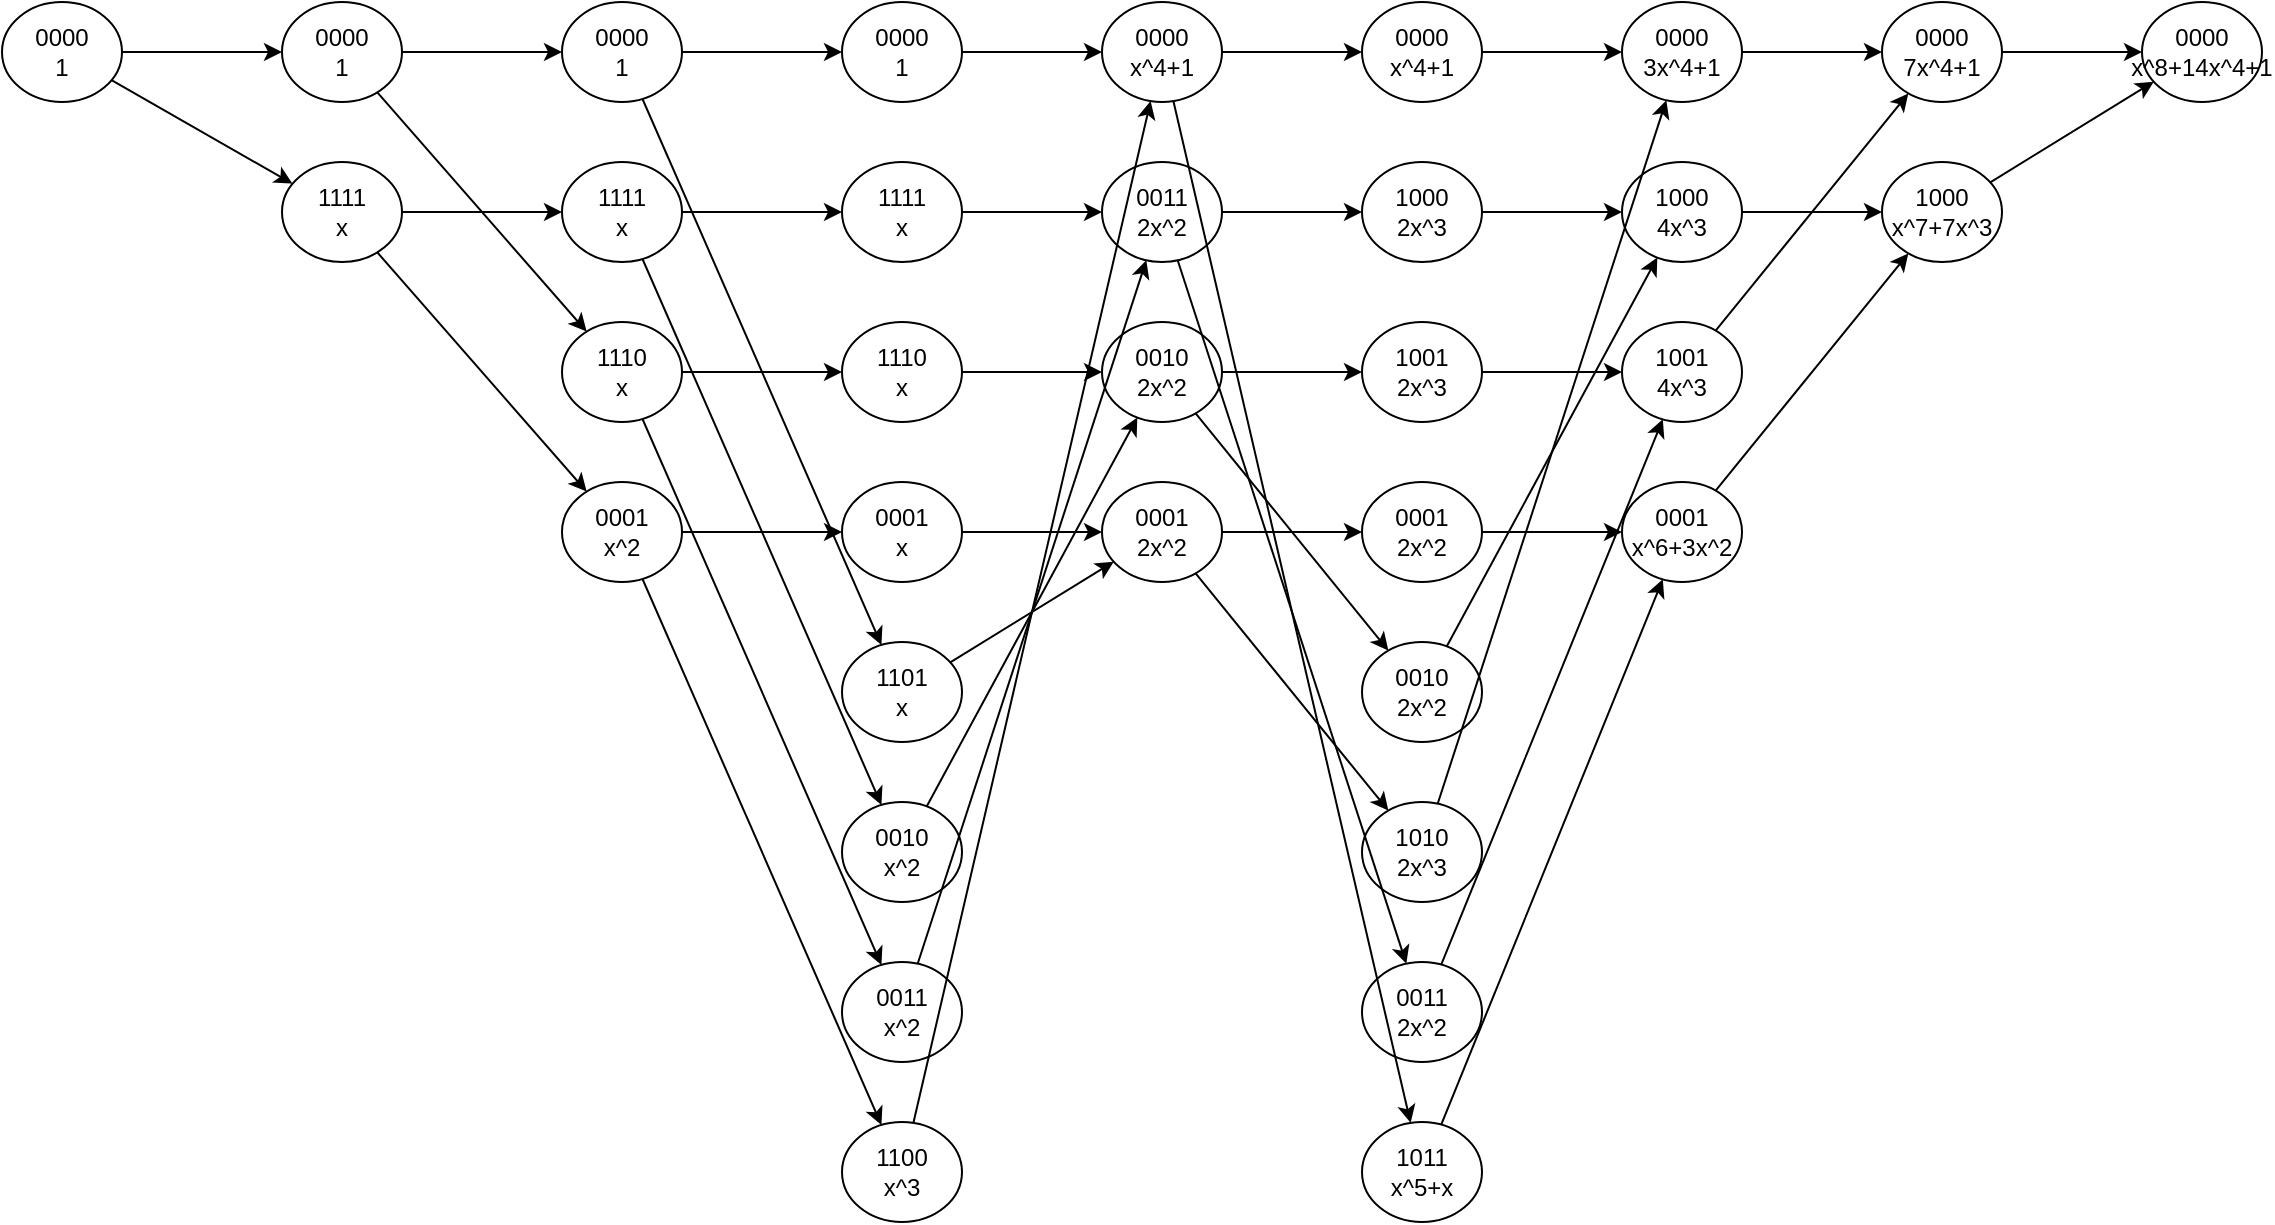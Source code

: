 <mxfile version="15.2.9" type="google"><diagram id="wNNmTDNc2h_-9t3wlSXn" name="Page-1"><mxGraphModel dx="1483" dy="781" grid="1" gridSize="10" guides="1" tooltips="1" connect="1" arrows="1" fold="1" page="1" pageScale="1" pageWidth="827" pageHeight="1169" math="0" shadow="0"><root><mxCell id="0"/><mxCell id="1" parent="0"/><mxCell id="69ZUlT30pJwJO8t4v9pm-4" value="" style="edgeStyle=orthogonalEdgeStyle;rounded=0;orthogonalLoop=1;jettySize=auto;html=1;" edge="1" parent="1" source="69ZUlT30pJwJO8t4v9pm-1" target="69ZUlT30pJwJO8t4v9pm-3"><mxGeometry relative="1" as="geometry"/></mxCell><mxCell id="69ZUlT30pJwJO8t4v9pm-10" value="" style="rounded=0;orthogonalLoop=1;jettySize=auto;html=1;" edge="1" parent="1" source="69ZUlT30pJwJO8t4v9pm-1" target="69ZUlT30pJwJO8t4v9pm-9"><mxGeometry relative="1" as="geometry"/></mxCell><mxCell id="69ZUlT30pJwJO8t4v9pm-1" value="0000&lt;br&gt;1" style="ellipse;whiteSpace=wrap;html=1;" vertex="1" parent="1"><mxGeometry x="30" y="100" width="60" height="50" as="geometry"/></mxCell><mxCell id="69ZUlT30pJwJO8t4v9pm-6" value="" style="edgeStyle=orthogonalEdgeStyle;rounded=0;orthogonalLoop=1;jettySize=auto;html=1;" edge="1" parent="1" source="69ZUlT30pJwJO8t4v9pm-3" target="69ZUlT30pJwJO8t4v9pm-5"><mxGeometry relative="1" as="geometry"/></mxCell><mxCell id="69ZUlT30pJwJO8t4v9pm-3" value="0000&lt;br&gt;1" style="ellipse;whiteSpace=wrap;html=1;" vertex="1" parent="1"><mxGeometry x="170" y="100" width="60" height="50" as="geometry"/></mxCell><mxCell id="69ZUlT30pJwJO8t4v9pm-8" value="" style="edgeStyle=orthogonalEdgeStyle;rounded=0;orthogonalLoop=1;jettySize=auto;html=1;" edge="1" parent="1" source="69ZUlT30pJwJO8t4v9pm-5" target="69ZUlT30pJwJO8t4v9pm-7"><mxGeometry relative="1" as="geometry"/></mxCell><mxCell id="69ZUlT30pJwJO8t4v9pm-5" value="0000&lt;br&gt;1" style="ellipse;whiteSpace=wrap;html=1;" vertex="1" parent="1"><mxGeometry x="310" y="100" width="60" height="50" as="geometry"/></mxCell><mxCell id="69ZUlT30pJwJO8t4v9pm-7" value="0000&lt;br&gt;1" style="ellipse;whiteSpace=wrap;html=1;" vertex="1" parent="1"><mxGeometry x="450" y="100" width="60" height="50" as="geometry"/></mxCell><mxCell id="69ZUlT30pJwJO8t4v9pm-12" value="" style="edgeStyle=none;rounded=0;orthogonalLoop=1;jettySize=auto;html=1;" edge="1" parent="1" source="69ZUlT30pJwJO8t4v9pm-9" target="69ZUlT30pJwJO8t4v9pm-11"><mxGeometry relative="1" as="geometry"/></mxCell><mxCell id="69ZUlT30pJwJO8t4v9pm-16" value="" style="edgeStyle=none;rounded=0;orthogonalLoop=1;jettySize=auto;html=1;" edge="1" parent="1" source="69ZUlT30pJwJO8t4v9pm-9" target="69ZUlT30pJwJO8t4v9pm-15"><mxGeometry relative="1" as="geometry"/></mxCell><mxCell id="69ZUlT30pJwJO8t4v9pm-9" value="1111&lt;br&gt;x" style="ellipse;whiteSpace=wrap;html=1;" vertex="1" parent="1"><mxGeometry x="170" y="180" width="60" height="50" as="geometry"/></mxCell><mxCell id="69ZUlT30pJwJO8t4v9pm-14" value="" style="edgeStyle=none;rounded=0;orthogonalLoop=1;jettySize=auto;html=1;" edge="1" parent="1" source="69ZUlT30pJwJO8t4v9pm-11" target="69ZUlT30pJwJO8t4v9pm-13"><mxGeometry relative="1" as="geometry"/></mxCell><mxCell id="69ZUlT30pJwJO8t4v9pm-11" value="1111&lt;br&gt;x" style="ellipse;whiteSpace=wrap;html=1;" vertex="1" parent="1"><mxGeometry x="310" y="180" width="60" height="50" as="geometry"/></mxCell><mxCell id="69ZUlT30pJwJO8t4v9pm-13" value="1111&lt;br&gt;x" style="ellipse;whiteSpace=wrap;html=1;" vertex="1" parent="1"><mxGeometry x="450" y="180" width="60" height="50" as="geometry"/></mxCell><mxCell id="69ZUlT30pJwJO8t4v9pm-15" value="0001&lt;br&gt;x^2" style="ellipse;whiteSpace=wrap;html=1;" vertex="1" parent="1"><mxGeometry x="310" y="340" width="60" height="50" as="geometry"/></mxCell><mxCell id="69ZUlT30pJwJO8t4v9pm-17" value="1110&lt;br&gt;x" style="ellipse;whiteSpace=wrap;html=1;" vertex="1" parent="1"><mxGeometry x="310" y="260" width="60" height="50" as="geometry"/></mxCell><mxCell id="69ZUlT30pJwJO8t4v9pm-19" value="" style="endArrow=classic;html=1;" edge="1" parent="1" source="69ZUlT30pJwJO8t4v9pm-3" target="69ZUlT30pJwJO8t4v9pm-17"><mxGeometry width="50" height="50" relative="1" as="geometry"><mxPoint x="390" y="310" as="sourcePoint"/><mxPoint x="440" y="260" as="targetPoint"/></mxGeometry></mxCell><mxCell id="69ZUlT30pJwJO8t4v9pm-20" value="0001&lt;br&gt;x" style="ellipse;whiteSpace=wrap;html=1;" vertex="1" parent="1"><mxGeometry x="450" y="340" width="60" height="50" as="geometry"/></mxCell><mxCell id="69ZUlT30pJwJO8t4v9pm-21" value="1110&lt;br&gt;x" style="ellipse;whiteSpace=wrap;html=1;" vertex="1" parent="1"><mxGeometry x="450" y="260" width="60" height="50" as="geometry"/></mxCell><mxCell id="69ZUlT30pJwJO8t4v9pm-22" value="1101&lt;br&gt;x" style="ellipse;whiteSpace=wrap;html=1;" vertex="1" parent="1"><mxGeometry x="450" y="420" width="60" height="50" as="geometry"/></mxCell><mxCell id="69ZUlT30pJwJO8t4v9pm-23" value="0010&lt;br&gt;x^2" style="ellipse;whiteSpace=wrap;html=1;" vertex="1" parent="1"><mxGeometry x="450" y="500" width="60" height="50" as="geometry"/></mxCell><mxCell id="69ZUlT30pJwJO8t4v9pm-24" value="1100&lt;br&gt;x^3" style="ellipse;whiteSpace=wrap;html=1;" vertex="1" parent="1"><mxGeometry x="450" y="660" width="60" height="50" as="geometry"/></mxCell><mxCell id="69ZUlT30pJwJO8t4v9pm-25" value="0011&lt;br&gt;x^2" style="ellipse;whiteSpace=wrap;html=1;" vertex="1" parent="1"><mxGeometry x="450" y="580" width="60" height="50" as="geometry"/></mxCell><mxCell id="69ZUlT30pJwJO8t4v9pm-27" value="" style="endArrow=classic;html=1;" edge="1" parent="1" source="69ZUlT30pJwJO8t4v9pm-17" target="69ZUlT30pJwJO8t4v9pm-21"><mxGeometry width="50" height="50" relative="1" as="geometry"><mxPoint x="390" y="490" as="sourcePoint"/><mxPoint x="440" y="440" as="targetPoint"/></mxGeometry></mxCell><mxCell id="69ZUlT30pJwJO8t4v9pm-28" value="" style="endArrow=classic;html=1;" edge="1" parent="1" source="69ZUlT30pJwJO8t4v9pm-15" target="69ZUlT30pJwJO8t4v9pm-20"><mxGeometry width="50" height="50" relative="1" as="geometry"><mxPoint x="380" y="295" as="sourcePoint"/><mxPoint x="460" y="295" as="targetPoint"/></mxGeometry></mxCell><mxCell id="69ZUlT30pJwJO8t4v9pm-29" value="" style="endArrow=classic;html=1;" edge="1" parent="1" source="69ZUlT30pJwJO8t4v9pm-5" target="69ZUlT30pJwJO8t4v9pm-22"><mxGeometry width="50" height="50" relative="1" as="geometry"><mxPoint x="380" y="375" as="sourcePoint"/><mxPoint x="460" y="375" as="targetPoint"/></mxGeometry></mxCell><mxCell id="69ZUlT30pJwJO8t4v9pm-30" value="" style="endArrow=classic;html=1;" edge="1" parent="1" source="69ZUlT30pJwJO8t4v9pm-11" target="69ZUlT30pJwJO8t4v9pm-23"><mxGeometry width="50" height="50" relative="1" as="geometry"><mxPoint x="360.241" y="158.498" as="sourcePoint"/><mxPoint x="479.724" y="431.512" as="targetPoint"/></mxGeometry></mxCell><mxCell id="69ZUlT30pJwJO8t4v9pm-31" value="" style="endArrow=classic;html=1;" edge="1" parent="1" source="69ZUlT30pJwJO8t4v9pm-17" target="69ZUlT30pJwJO8t4v9pm-25"><mxGeometry width="50" height="50" relative="1" as="geometry"><mxPoint x="360.241" y="238.498" as="sourcePoint"/><mxPoint x="479.724" y="511.512" as="targetPoint"/></mxGeometry></mxCell><mxCell id="69ZUlT30pJwJO8t4v9pm-32" value="" style="endArrow=classic;html=1;" edge="1" parent="1" source="69ZUlT30pJwJO8t4v9pm-15" target="69ZUlT30pJwJO8t4v9pm-24"><mxGeometry width="50" height="50" relative="1" as="geometry"><mxPoint x="360.241" y="318.498" as="sourcePoint"/><mxPoint x="479.724" y="591.512" as="targetPoint"/></mxGeometry></mxCell><mxCell id="69ZUlT30pJwJO8t4v9pm-33" value="0000&lt;br&gt;x^4+1" style="ellipse;whiteSpace=wrap;html=1;" vertex="1" parent="1"><mxGeometry x="580" y="100" width="60" height="50" as="geometry"/></mxCell><mxCell id="69ZUlT30pJwJO8t4v9pm-35" value="0001&lt;br&gt;2x^2" style="ellipse;whiteSpace=wrap;html=1;" vertex="1" parent="1"><mxGeometry x="580" y="340" width="60" height="50" as="geometry"/></mxCell><mxCell id="69ZUlT30pJwJO8t4v9pm-38" value="0010&lt;br&gt;2x^2" style="ellipse;whiteSpace=wrap;html=1;" vertex="1" parent="1"><mxGeometry x="580" y="260" width="60" height="50" as="geometry"/></mxCell><mxCell id="69ZUlT30pJwJO8t4v9pm-40" value="0011&lt;br&gt;2x^2" style="ellipse;whiteSpace=wrap;html=1;" vertex="1" parent="1"><mxGeometry x="580" y="180" width="60" height="50" as="geometry"/></mxCell><mxCell id="69ZUlT30pJwJO8t4v9pm-41" value="" style="edgeStyle=orthogonalEdgeStyle;rounded=0;orthogonalLoop=1;jettySize=auto;html=1;" edge="1" parent="1" source="69ZUlT30pJwJO8t4v9pm-7" target="69ZUlT30pJwJO8t4v9pm-33"><mxGeometry relative="1" as="geometry"><mxPoint x="380" y="135" as="sourcePoint"/><mxPoint x="460" y="135" as="targetPoint"/></mxGeometry></mxCell><mxCell id="69ZUlT30pJwJO8t4v9pm-46" value="" style="endArrow=classic;html=1;" edge="1" parent="1" source="69ZUlT30pJwJO8t4v9pm-20" target="69ZUlT30pJwJO8t4v9pm-35"><mxGeometry width="50" height="50" relative="1" as="geometry"><mxPoint x="520" y="295" as="sourcePoint"/><mxPoint x="590" y="295" as="targetPoint"/></mxGeometry></mxCell><mxCell id="69ZUlT30pJwJO8t4v9pm-48" value="" style="endArrow=classic;html=1;" edge="1" parent="1" source="69ZUlT30pJwJO8t4v9pm-23" target="69ZUlT30pJwJO8t4v9pm-38"><mxGeometry width="50" height="50" relative="1" as="geometry"><mxPoint x="520" y="455" as="sourcePoint"/><mxPoint x="610" y="510" as="targetPoint"/></mxGeometry></mxCell><mxCell id="69ZUlT30pJwJO8t4v9pm-49" value="" style="endArrow=classic;html=1;" edge="1" parent="1" source="69ZUlT30pJwJO8t4v9pm-25" target="69ZUlT30pJwJO8t4v9pm-40"><mxGeometry width="50" height="50" relative="1" as="geometry"><mxPoint x="520" y="535" as="sourcePoint"/><mxPoint x="590" y="535" as="targetPoint"/></mxGeometry></mxCell><mxCell id="69ZUlT30pJwJO8t4v9pm-51" value="" style="edgeStyle=orthogonalEdgeStyle;rounded=0;orthogonalLoop=1;jettySize=auto;html=1;startArrow=classic;startFill=1;endArrow=none;endFill=0;" edge="1" parent="1" source="69ZUlT30pJwJO8t4v9pm-53" target="69ZUlT30pJwJO8t4v9pm-55"><mxGeometry relative="1" as="geometry"/></mxCell><mxCell id="69ZUlT30pJwJO8t4v9pm-52" value="" style="rounded=0;orthogonalLoop=1;jettySize=auto;html=1;startArrow=classic;startFill=1;endArrow=none;endFill=0;" edge="1" parent="1" source="69ZUlT30pJwJO8t4v9pm-53" target="69ZUlT30pJwJO8t4v9pm-62"><mxGeometry relative="1" as="geometry"/></mxCell><mxCell id="69ZUlT30pJwJO8t4v9pm-53" value="0000&lt;br&gt;x^8+14x^4+1" style="ellipse;whiteSpace=wrap;html=1;" vertex="1" parent="1"><mxGeometry x="1100" y="100" width="60" height="50" as="geometry"/></mxCell><mxCell id="69ZUlT30pJwJO8t4v9pm-54" value="" style="edgeStyle=orthogonalEdgeStyle;rounded=0;orthogonalLoop=1;jettySize=auto;html=1;startArrow=classic;startFill=1;endArrow=none;endFill=0;" edge="1" parent="1" source="69ZUlT30pJwJO8t4v9pm-55" target="69ZUlT30pJwJO8t4v9pm-57"><mxGeometry relative="1" as="geometry"/></mxCell><mxCell id="69ZUlT30pJwJO8t4v9pm-55" value="0000&lt;br&gt;7x^4+1" style="ellipse;whiteSpace=wrap;html=1;" vertex="1" parent="1"><mxGeometry x="970" y="100" width="60" height="50" as="geometry"/></mxCell><mxCell id="69ZUlT30pJwJO8t4v9pm-56" value="" style="edgeStyle=orthogonalEdgeStyle;rounded=0;orthogonalLoop=1;jettySize=auto;html=1;startArrow=classic;startFill=1;endArrow=none;endFill=0;" edge="1" parent="1" source="69ZUlT30pJwJO8t4v9pm-57" target="69ZUlT30pJwJO8t4v9pm-58"><mxGeometry relative="1" as="geometry"/></mxCell><mxCell id="69ZUlT30pJwJO8t4v9pm-57" value="0000&lt;br&gt;3x^4+1" style="ellipse;whiteSpace=wrap;html=1;" vertex="1" parent="1"><mxGeometry x="840" y="100" width="60" height="50" as="geometry"/></mxCell><mxCell id="69ZUlT30pJwJO8t4v9pm-58" value="0000&lt;br&gt;x^4+1" style="ellipse;whiteSpace=wrap;html=1;" vertex="1" parent="1"><mxGeometry x="710" y="100" width="60" height="50" as="geometry"/></mxCell><mxCell id="69ZUlT30pJwJO8t4v9pm-59" value="" style="edgeStyle=none;rounded=0;orthogonalLoop=1;jettySize=auto;html=1;startArrow=classic;startFill=1;endArrow=none;endFill=0;" edge="1" parent="1" source="69ZUlT30pJwJO8t4v9pm-62" target="69ZUlT30pJwJO8t4v9pm-64"><mxGeometry relative="1" as="geometry"/></mxCell><mxCell id="69ZUlT30pJwJO8t4v9pm-60" value="" style="edgeStyle=none;rounded=0;orthogonalLoop=1;jettySize=auto;html=1;startArrow=classic;startFill=1;endArrow=none;endFill=0;" edge="1" parent="1" source="69ZUlT30pJwJO8t4v9pm-62" target="69ZUlT30pJwJO8t4v9pm-66"><mxGeometry relative="1" as="geometry"/></mxCell><mxCell id="69ZUlT30pJwJO8t4v9pm-62" value="1000&lt;br&gt;x^7+7x^3" style="ellipse;whiteSpace=wrap;html=1;" vertex="1" parent="1"><mxGeometry x="970" y="180" width="60" height="50" as="geometry"/></mxCell><mxCell id="69ZUlT30pJwJO8t4v9pm-63" value="" style="edgeStyle=none;rounded=0;orthogonalLoop=1;jettySize=auto;html=1;startArrow=classic;startFill=1;endArrow=none;endFill=0;" edge="1" parent="1" source="69ZUlT30pJwJO8t4v9pm-64" target="69ZUlT30pJwJO8t4v9pm-65"><mxGeometry relative="1" as="geometry"/></mxCell><mxCell id="69ZUlT30pJwJO8t4v9pm-64" value="1000&lt;br&gt;4x^3" style="ellipse;whiteSpace=wrap;html=1;" vertex="1" parent="1"><mxGeometry x="840" y="180" width="60" height="50" as="geometry"/></mxCell><mxCell id="69ZUlT30pJwJO8t4v9pm-65" value="1000&lt;br&gt;2x^3" style="ellipse;whiteSpace=wrap;html=1;" vertex="1" parent="1"><mxGeometry x="710" y="180" width="60" height="50" as="geometry"/></mxCell><mxCell id="69ZUlT30pJwJO8t4v9pm-66" value="0001&lt;br&gt;x^6+3x^2" style="ellipse;whiteSpace=wrap;html=1;" vertex="1" parent="1"><mxGeometry x="840" y="340" width="60" height="50" as="geometry"/></mxCell><mxCell id="69ZUlT30pJwJO8t4v9pm-67" value="1001&lt;br&gt;4x^3" style="ellipse;whiteSpace=wrap;html=1;" vertex="1" parent="1"><mxGeometry x="840" y="260" width="60" height="50" as="geometry"/></mxCell><mxCell id="69ZUlT30pJwJO8t4v9pm-68" value="" style="endArrow=none;html=1;startArrow=classic;startFill=1;endFill=0;" edge="1" parent="1" source="69ZUlT30pJwJO8t4v9pm-55" target="69ZUlT30pJwJO8t4v9pm-67"><mxGeometry width="50" height="50" relative="1" as="geometry"><mxPoint x="1460" y="310" as="sourcePoint"/><mxPoint x="1510" y="260" as="targetPoint"/></mxGeometry></mxCell><mxCell id="69ZUlT30pJwJO8t4v9pm-69" value="0001&lt;br&gt;2x^2" style="ellipse;whiteSpace=wrap;html=1;" vertex="1" parent="1"><mxGeometry x="710" y="340" width="60" height="50" as="geometry"/></mxCell><mxCell id="69ZUlT30pJwJO8t4v9pm-70" value="1001&lt;br&gt;2x^3" style="ellipse;whiteSpace=wrap;html=1;" vertex="1" parent="1"><mxGeometry x="710" y="260" width="60" height="50" as="geometry"/></mxCell><mxCell id="69ZUlT30pJwJO8t4v9pm-71" value="0010&lt;br&gt;2x^2" style="ellipse;whiteSpace=wrap;html=1;" vertex="1" parent="1"><mxGeometry x="710" y="420" width="60" height="50" as="geometry"/></mxCell><mxCell id="69ZUlT30pJwJO8t4v9pm-72" value="1010&lt;br&gt;2x^3" style="ellipse;whiteSpace=wrap;html=1;" vertex="1" parent="1"><mxGeometry x="710" y="500" width="60" height="50" as="geometry"/></mxCell><mxCell id="69ZUlT30pJwJO8t4v9pm-73" value="1011&lt;br&gt;x^5+x" style="ellipse;whiteSpace=wrap;html=1;" vertex="1" parent="1"><mxGeometry x="710" y="660" width="60" height="50" as="geometry"/></mxCell><mxCell id="69ZUlT30pJwJO8t4v9pm-74" value="0011&lt;br&gt;2x^2" style="ellipse;whiteSpace=wrap;html=1;" vertex="1" parent="1"><mxGeometry x="710" y="580" width="60" height="50" as="geometry"/></mxCell><mxCell id="69ZUlT30pJwJO8t4v9pm-75" value="" style="endArrow=none;html=1;startArrow=classic;startFill=1;endFill=0;" edge="1" parent="1" source="69ZUlT30pJwJO8t4v9pm-67" target="69ZUlT30pJwJO8t4v9pm-70"><mxGeometry width="50" height="50" relative="1" as="geometry"><mxPoint x="1460" y="490" as="sourcePoint"/><mxPoint x="1510" y="440" as="targetPoint"/></mxGeometry></mxCell><mxCell id="69ZUlT30pJwJO8t4v9pm-76" value="" style="endArrow=none;html=1;startArrow=classic;startFill=1;endFill=0;" edge="1" parent="1" source="69ZUlT30pJwJO8t4v9pm-66" target="69ZUlT30pJwJO8t4v9pm-69"><mxGeometry width="50" height="50" relative="1" as="geometry"><mxPoint x="1450" y="295" as="sourcePoint"/><mxPoint x="1530" y="295" as="targetPoint"/></mxGeometry></mxCell><mxCell id="69ZUlT30pJwJO8t4v9pm-77" value="" style="endArrow=none;html=1;startArrow=classic;startFill=1;endFill=0;" edge="1" parent="1" source="69ZUlT30pJwJO8t4v9pm-64" target="69ZUlT30pJwJO8t4v9pm-71"><mxGeometry width="50" height="50" relative="1" as="geometry"><mxPoint x="1450" y="375" as="sourcePoint"/><mxPoint x="1530" y="375" as="targetPoint"/></mxGeometry></mxCell><mxCell id="69ZUlT30pJwJO8t4v9pm-78" value="" style="endArrow=none;html=1;startArrow=classic;startFill=1;endFill=0;" edge="1" parent="1" source="69ZUlT30pJwJO8t4v9pm-57" target="69ZUlT30pJwJO8t4v9pm-72"><mxGeometry width="50" height="50" relative="1" as="geometry"><mxPoint x="1430.241" y="158.498" as="sourcePoint"/><mxPoint x="1549.724" y="431.512" as="targetPoint"/></mxGeometry></mxCell><mxCell id="69ZUlT30pJwJO8t4v9pm-79" value="" style="endArrow=none;html=1;startArrow=classic;startFill=1;endFill=0;" edge="1" parent="1" source="69ZUlT30pJwJO8t4v9pm-67" target="69ZUlT30pJwJO8t4v9pm-74"><mxGeometry width="50" height="50" relative="1" as="geometry"><mxPoint x="1430.241" y="238.498" as="sourcePoint"/><mxPoint x="1549.724" y="511.512" as="targetPoint"/></mxGeometry></mxCell><mxCell id="69ZUlT30pJwJO8t4v9pm-80" value="" style="endArrow=none;html=1;startArrow=classic;startFill=1;endFill=0;" edge="1" parent="1" source="69ZUlT30pJwJO8t4v9pm-66" target="69ZUlT30pJwJO8t4v9pm-73"><mxGeometry width="50" height="50" relative="1" as="geometry"><mxPoint x="1430.241" y="318.498" as="sourcePoint"/><mxPoint x="1549.724" y="591.512" as="targetPoint"/></mxGeometry></mxCell><mxCell id="69ZUlT30pJwJO8t4v9pm-89" value="" style="edgeStyle=orthogonalEdgeStyle;rounded=0;orthogonalLoop=1;jettySize=auto;html=1;startArrow=classic;startFill=1;endArrow=none;endFill=0;" edge="1" parent="1" source="69ZUlT30pJwJO8t4v9pm-58" target="69ZUlT30pJwJO8t4v9pm-33"><mxGeometry relative="1" as="geometry"><mxPoint x="1710" y="145" as="sourcePoint"/><mxPoint x="900" y="135" as="targetPoint"/></mxGeometry></mxCell><mxCell id="69ZUlT30pJwJO8t4v9pm-92" value="" style="endArrow=none;html=1;startArrow=classic;startFill=1;endFill=0;" edge="1" parent="1" source="69ZUlT30pJwJO8t4v9pm-69" target="69ZUlT30pJwJO8t4v9pm-35"><mxGeometry width="50" height="50" relative="1" as="geometry"><mxPoint x="1850" y="305" as="sourcePoint"/><mxPoint x="900" y="375" as="targetPoint"/></mxGeometry></mxCell><mxCell id="69ZUlT30pJwJO8t4v9pm-93" value="" style="endArrow=none;html=1;startArrow=classic;startFill=1;endFill=0;" edge="1" parent="1" source="69ZUlT30pJwJO8t4v9pm-65" target="69ZUlT30pJwJO8t4v9pm-40"><mxGeometry width="50" height="50" relative="1" as="geometry"><mxPoint x="1850" y="385" as="sourcePoint"/><mxPoint x="900" y="455" as="targetPoint"/></mxGeometry></mxCell><mxCell id="69ZUlT30pJwJO8t4v9pm-94" value="" style="endArrow=none;html=1;startArrow=classic;startFill=1;endFill=0;" edge="1" parent="1" source="69ZUlT30pJwJO8t4v9pm-70" target="69ZUlT30pJwJO8t4v9pm-38"><mxGeometry width="50" height="50" relative="1" as="geometry"><mxPoint x="1850" y="465" as="sourcePoint"/><mxPoint x="900" y="535" as="targetPoint"/></mxGeometry></mxCell><mxCell id="69ZUlT30pJwJO8t4v9pm-98" value="" style="endArrow=classic;html=1;" edge="1" parent="1" source="69ZUlT30pJwJO8t4v9pm-13" target="69ZUlT30pJwJO8t4v9pm-40"><mxGeometry width="50" height="50" relative="1" as="geometry"><mxPoint x="520" y="455" as="sourcePoint"/><mxPoint x="590" y="455" as="targetPoint"/></mxGeometry></mxCell><mxCell id="69ZUlT30pJwJO8t4v9pm-99" value="" style="endArrow=classic;html=1;" edge="1" parent="1" source="69ZUlT30pJwJO8t4v9pm-21" target="69ZUlT30pJwJO8t4v9pm-38"><mxGeometry width="50" height="50" relative="1" as="geometry"><mxPoint x="520" y="375" as="sourcePoint"/><mxPoint x="590" y="375" as="targetPoint"/></mxGeometry></mxCell><mxCell id="69ZUlT30pJwJO8t4v9pm-101" value="" style="endArrow=classic;html=1;" edge="1" parent="1" source="69ZUlT30pJwJO8t4v9pm-22" target="69ZUlT30pJwJO8t4v9pm-35"><mxGeometry width="50" height="50" relative="1" as="geometry"><mxPoint x="514.234" y="389.737" as="sourcePoint"/><mxPoint x="595.867" y="440.149" as="targetPoint"/></mxGeometry></mxCell><mxCell id="69ZUlT30pJwJO8t4v9pm-104" value="" style="endArrow=classic;html=1;" edge="1" parent="1" source="69ZUlT30pJwJO8t4v9pm-24" target="69ZUlT30pJwJO8t4v9pm-33"><mxGeometry width="50" height="50" relative="1" as="geometry"><mxPoint x="497.802" y="590.86" as="sourcePoint"/><mxPoint x="612.158" y="239.131" as="targetPoint"/></mxGeometry></mxCell><mxCell id="69ZUlT30pJwJO8t4v9pm-105" value="" style="endArrow=classic;html=1;" edge="1" parent="1" source="69ZUlT30pJwJO8t4v9pm-33" target="69ZUlT30pJwJO8t4v9pm-73"><mxGeometry width="50" height="50" relative="1" as="geometry"><mxPoint x="507.802" y="600.86" as="sourcePoint"/><mxPoint x="622.158" y="249.131" as="targetPoint"/></mxGeometry></mxCell><mxCell id="69ZUlT30pJwJO8t4v9pm-106" value="" style="endArrow=classic;html=1;" edge="1" parent="1" source="69ZUlT30pJwJO8t4v9pm-35" target="69ZUlT30pJwJO8t4v9pm-72"><mxGeometry width="50" height="50" relative="1" as="geometry"><mxPoint x="517.802" y="610.86" as="sourcePoint"/><mxPoint x="632.158" y="259.131" as="targetPoint"/></mxGeometry></mxCell><mxCell id="69ZUlT30pJwJO8t4v9pm-107" value="" style="endArrow=classic;html=1;" edge="1" parent="1" source="69ZUlT30pJwJO8t4v9pm-40" target="69ZUlT30pJwJO8t4v9pm-74"><mxGeometry width="50" height="50" relative="1" as="geometry"><mxPoint x="527.802" y="620.86" as="sourcePoint"/><mxPoint x="890" y="720" as="targetPoint"/></mxGeometry></mxCell><mxCell id="69ZUlT30pJwJO8t4v9pm-108" value="" style="endArrow=classic;html=1;" edge="1" parent="1" source="69ZUlT30pJwJO8t4v9pm-38" target="69ZUlT30pJwJO8t4v9pm-71"><mxGeometry width="50" height="50" relative="1" as="geometry"><mxPoint x="650" y="615" as="sourcePoint"/><mxPoint x="980" y="615" as="targetPoint"/></mxGeometry></mxCell></root></mxGraphModel></diagram></mxfile>